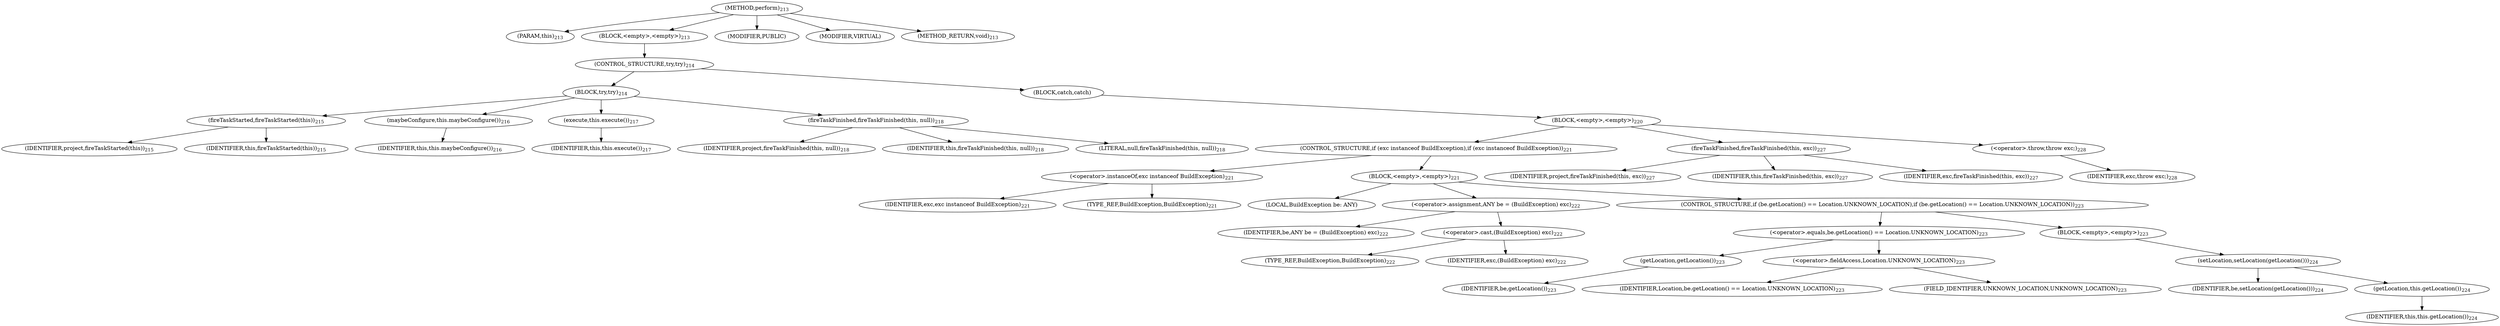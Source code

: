 digraph "perform" {  
"268" [label = <(METHOD,perform)<SUB>213</SUB>> ]
"25" [label = <(PARAM,this)<SUB>213</SUB>> ]
"269" [label = <(BLOCK,&lt;empty&gt;,&lt;empty&gt;)<SUB>213</SUB>> ]
"270" [label = <(CONTROL_STRUCTURE,try,try)<SUB>214</SUB>> ]
"271" [label = <(BLOCK,try,try)<SUB>214</SUB>> ]
"272" [label = <(fireTaskStarted,fireTaskStarted(this))<SUB>215</SUB>> ]
"273" [label = <(IDENTIFIER,project,fireTaskStarted(this))<SUB>215</SUB>> ]
"24" [label = <(IDENTIFIER,this,fireTaskStarted(this))<SUB>215</SUB>> ]
"274" [label = <(maybeConfigure,this.maybeConfigure())<SUB>216</SUB>> ]
"26" [label = <(IDENTIFIER,this,this.maybeConfigure())<SUB>216</SUB>> ]
"275" [label = <(execute,this.execute())<SUB>217</SUB>> ]
"27" [label = <(IDENTIFIER,this,this.execute())<SUB>217</SUB>> ]
"276" [label = <(fireTaskFinished,fireTaskFinished(this, null))<SUB>218</SUB>> ]
"277" [label = <(IDENTIFIER,project,fireTaskFinished(this, null))<SUB>218</SUB>> ]
"28" [label = <(IDENTIFIER,this,fireTaskFinished(this, null))<SUB>218</SUB>> ]
"278" [label = <(LITERAL,null,fireTaskFinished(this, null))<SUB>218</SUB>> ]
"279" [label = <(BLOCK,catch,catch)> ]
"280" [label = <(BLOCK,&lt;empty&gt;,&lt;empty&gt;)<SUB>220</SUB>> ]
"281" [label = <(CONTROL_STRUCTURE,if (exc instanceof BuildException),if (exc instanceof BuildException))<SUB>221</SUB>> ]
"282" [label = <(&lt;operator&gt;.instanceOf,exc instanceof BuildException)<SUB>221</SUB>> ]
"283" [label = <(IDENTIFIER,exc,exc instanceof BuildException)<SUB>221</SUB>> ]
"284" [label = <(TYPE_REF,BuildException,BuildException)<SUB>221</SUB>> ]
"285" [label = <(BLOCK,&lt;empty&gt;,&lt;empty&gt;)<SUB>221</SUB>> ]
"286" [label = <(LOCAL,BuildException be: ANY)> ]
"287" [label = <(&lt;operator&gt;.assignment,ANY be = (BuildException) exc)<SUB>222</SUB>> ]
"288" [label = <(IDENTIFIER,be,ANY be = (BuildException) exc)<SUB>222</SUB>> ]
"289" [label = <(&lt;operator&gt;.cast,(BuildException) exc)<SUB>222</SUB>> ]
"290" [label = <(TYPE_REF,BuildException,BuildException)<SUB>222</SUB>> ]
"291" [label = <(IDENTIFIER,exc,(BuildException) exc)<SUB>222</SUB>> ]
"292" [label = <(CONTROL_STRUCTURE,if (be.getLocation() == Location.UNKNOWN_LOCATION),if (be.getLocation() == Location.UNKNOWN_LOCATION))<SUB>223</SUB>> ]
"293" [label = <(&lt;operator&gt;.equals,be.getLocation() == Location.UNKNOWN_LOCATION)<SUB>223</SUB>> ]
"294" [label = <(getLocation,getLocation())<SUB>223</SUB>> ]
"295" [label = <(IDENTIFIER,be,getLocation())<SUB>223</SUB>> ]
"296" [label = <(&lt;operator&gt;.fieldAccess,Location.UNKNOWN_LOCATION)<SUB>223</SUB>> ]
"297" [label = <(IDENTIFIER,Location,be.getLocation() == Location.UNKNOWN_LOCATION)<SUB>223</SUB>> ]
"298" [label = <(FIELD_IDENTIFIER,UNKNOWN_LOCATION,UNKNOWN_LOCATION)<SUB>223</SUB>> ]
"299" [label = <(BLOCK,&lt;empty&gt;,&lt;empty&gt;)<SUB>223</SUB>> ]
"300" [label = <(setLocation,setLocation(getLocation()))<SUB>224</SUB>> ]
"301" [label = <(IDENTIFIER,be,setLocation(getLocation()))<SUB>224</SUB>> ]
"302" [label = <(getLocation,this.getLocation())<SUB>224</SUB>> ]
"29" [label = <(IDENTIFIER,this,this.getLocation())<SUB>224</SUB>> ]
"303" [label = <(fireTaskFinished,fireTaskFinished(this, exc))<SUB>227</SUB>> ]
"304" [label = <(IDENTIFIER,project,fireTaskFinished(this, exc))<SUB>227</SUB>> ]
"30" [label = <(IDENTIFIER,this,fireTaskFinished(this, exc))<SUB>227</SUB>> ]
"305" [label = <(IDENTIFIER,exc,fireTaskFinished(this, exc))<SUB>227</SUB>> ]
"306" [label = <(&lt;operator&gt;.throw,throw exc;)<SUB>228</SUB>> ]
"307" [label = <(IDENTIFIER,exc,throw exc;)<SUB>228</SUB>> ]
"308" [label = <(MODIFIER,PUBLIC)> ]
"309" [label = <(MODIFIER,VIRTUAL)> ]
"310" [label = <(METHOD_RETURN,void)<SUB>213</SUB>> ]
  "268" -> "25" 
  "268" -> "269" 
  "268" -> "308" 
  "268" -> "309" 
  "268" -> "310" 
  "269" -> "270" 
  "270" -> "271" 
  "270" -> "279" 
  "271" -> "272" 
  "271" -> "274" 
  "271" -> "275" 
  "271" -> "276" 
  "272" -> "273" 
  "272" -> "24" 
  "274" -> "26" 
  "275" -> "27" 
  "276" -> "277" 
  "276" -> "28" 
  "276" -> "278" 
  "279" -> "280" 
  "280" -> "281" 
  "280" -> "303" 
  "280" -> "306" 
  "281" -> "282" 
  "281" -> "285" 
  "282" -> "283" 
  "282" -> "284" 
  "285" -> "286" 
  "285" -> "287" 
  "285" -> "292" 
  "287" -> "288" 
  "287" -> "289" 
  "289" -> "290" 
  "289" -> "291" 
  "292" -> "293" 
  "292" -> "299" 
  "293" -> "294" 
  "293" -> "296" 
  "294" -> "295" 
  "296" -> "297" 
  "296" -> "298" 
  "299" -> "300" 
  "300" -> "301" 
  "300" -> "302" 
  "302" -> "29" 
  "303" -> "304" 
  "303" -> "30" 
  "303" -> "305" 
  "306" -> "307" 
}
